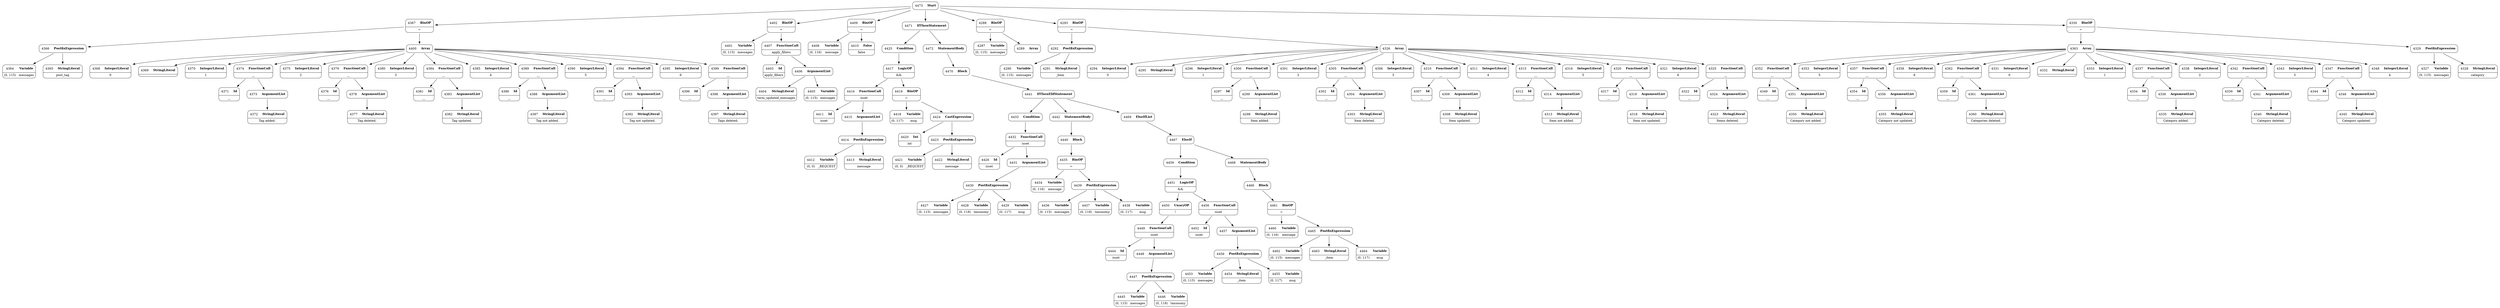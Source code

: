 digraph ast {
node [shape=none];
4352 [label=<<TABLE border='1' cellspacing='0' cellpadding='10' style='rounded' ><TR><TD border='0'>4352</TD><TD border='0'><B>FunctionCall</B></TD></TR><HR/><TR><TD border='0' cellpadding='5' colspan='2'>__</TD></TR></TABLE>>];
4352 -> 4349 [weight=2];
4352 -> 4351 [weight=2];
4353 [label=<<TABLE border='1' cellspacing='0' cellpadding='10' style='rounded' ><TR><TD border='0'>4353</TD><TD border='0'><B>IntegerLiteral</B></TD></TR><HR/><TR><TD border='0' cellpadding='5' colspan='2'>5</TD></TR></TABLE>>];
4354 [label=<<TABLE border='1' cellspacing='0' cellpadding='10' style='rounded' ><TR><TD border='0'>4354</TD><TD border='0'><B>Id</B></TD></TR><HR/><TR><TD border='0' cellpadding='5' colspan='2'>__</TD></TR></TABLE>>];
4355 [label=<<TABLE border='1' cellspacing='0' cellpadding='10' style='rounded' ><TR><TD border='0'>4355</TD><TD border='0'><B>StringLiteral</B></TD></TR><HR/><TR><TD border='0' cellpadding='5' colspan='2'>Category not updated.</TD></TR></TABLE>>];
4356 [label=<<TABLE border='1' cellspacing='0' cellpadding='10' style='rounded' ><TR><TD border='0'>4356</TD><TD border='0'><B>ArgumentList</B></TD></TR></TABLE>>];
4356 -> 4355 [weight=2];
4357 [label=<<TABLE border='1' cellspacing='0' cellpadding='10' style='rounded' ><TR><TD border='0'>4357</TD><TD border='0'><B>FunctionCall</B></TD></TR><HR/><TR><TD border='0' cellpadding='5' colspan='2'>__</TD></TR></TABLE>>];
4357 -> 4354 [weight=2];
4357 -> 4356 [weight=2];
4358 [label=<<TABLE border='1' cellspacing='0' cellpadding='10' style='rounded' ><TR><TD border='0'>4358</TD><TD border='0'><B>IntegerLiteral</B></TD></TR><HR/><TR><TD border='0' cellpadding='5' colspan='2'>6</TD></TR></TABLE>>];
4359 [label=<<TABLE border='1' cellspacing='0' cellpadding='10' style='rounded' ><TR><TD border='0'>4359</TD><TD border='0'><B>Id</B></TD></TR><HR/><TR><TD border='0' cellpadding='5' colspan='2'>__</TD></TR></TABLE>>];
4360 [label=<<TABLE border='1' cellspacing='0' cellpadding='10' style='rounded' ><TR><TD border='0'>4360</TD><TD border='0'><B>StringLiteral</B></TD></TR><HR/><TR><TD border='0' cellpadding='5' colspan='2'>Categories deleted.</TD></TR></TABLE>>];
4361 [label=<<TABLE border='1' cellspacing='0' cellpadding='10' style='rounded' ><TR><TD border='0'>4361</TD><TD border='0'><B>ArgumentList</B></TD></TR></TABLE>>];
4361 -> 4360 [weight=2];
4362 [label=<<TABLE border='1' cellspacing='0' cellpadding='10' style='rounded' ><TR><TD border='0'>4362</TD><TD border='0'><B>FunctionCall</B></TD></TR><HR/><TR><TD border='0' cellpadding='5' colspan='2'>__</TD></TR></TABLE>>];
4362 -> 4359 [weight=2];
4362 -> 4361 [weight=2];
4363 [label=<<TABLE border='1' cellspacing='0' cellpadding='10' style='rounded' ><TR><TD border='0'>4363</TD><TD border='0'><B>Array</B></TD></TR></TABLE>>];
4363 -> 4331 [weight=2];
4363 -> 4332 [weight=2];
4363 -> 4333 [weight=2];
4363 -> 4337 [weight=2];
4363 -> 4338 [weight=2];
4363 -> 4342 [weight=2];
4363 -> 4343 [weight=2];
4363 -> 4347 [weight=2];
4363 -> 4348 [weight=2];
4363 -> 4352 [weight=2];
4363 -> 4353 [weight=2];
4363 -> 4357 [weight=2];
4363 -> 4358 [weight=2];
4363 -> 4362 [weight=2];
4364 [label=<<TABLE border='1' cellspacing='0' cellpadding='10' style='rounded' ><TR><TD border='0'>4364</TD><TD border='0'><B>Variable</B></TD></TR><HR/><TR><TD border='0' cellpadding='5'>(0, 115)</TD><TD border='0' cellpadding='5'>messages</TD></TR></TABLE>>];
4365 [label=<<TABLE border='1' cellspacing='0' cellpadding='10' style='rounded' ><TR><TD border='0'>4365</TD><TD border='0'><B>StringLiteral</B></TD></TR><HR/><TR><TD border='0' cellpadding='5' colspan='2'>post_tag</TD></TR></TABLE>>];
4366 [label=<<TABLE border='1' cellspacing='0' cellpadding='10' style='rounded' ><TR><TD border='0'>4366</TD><TD border='0'><B>PostfixExpression</B></TD></TR></TABLE>>];
4366 -> 4364 [weight=2];
4366 -> 4365 [weight=2];
4367 [label=<<TABLE border='1' cellspacing='0' cellpadding='10' style='rounded' ><TR><TD border='0'>4367</TD><TD border='0'><B>BinOP</B></TD></TR><HR/><TR><TD border='0' cellpadding='5' colspan='2'>=</TD></TR></TABLE>>];
4367 -> 4366 [weight=2];
4367 -> 4400 [weight=2];
4368 [label=<<TABLE border='1' cellspacing='0' cellpadding='10' style='rounded' ><TR><TD border='0'>4368</TD><TD border='0'><B>IntegerLiteral</B></TD></TR><HR/><TR><TD border='0' cellpadding='5' colspan='2'>0</TD></TR></TABLE>>];
4369 [label=<<TABLE border='1' cellspacing='0' cellpadding='10' style='rounded' ><TR><TD border='0'>4369</TD><TD border='0'><B>StringLiteral</B></TD></TR><HR/><TR><TD border='0' cellpadding='5' colspan='2'></TD></TR></TABLE>>];
4370 [label=<<TABLE border='1' cellspacing='0' cellpadding='10' style='rounded' ><TR><TD border='0'>4370</TD><TD border='0'><B>IntegerLiteral</B></TD></TR><HR/><TR><TD border='0' cellpadding='5' colspan='2'>1</TD></TR></TABLE>>];
4371 [label=<<TABLE border='1' cellspacing='0' cellpadding='10' style='rounded' ><TR><TD border='0'>4371</TD><TD border='0'><B>Id</B></TD></TR><HR/><TR><TD border='0' cellpadding='5' colspan='2'>__</TD></TR></TABLE>>];
4372 [label=<<TABLE border='1' cellspacing='0' cellpadding='10' style='rounded' ><TR><TD border='0'>4372</TD><TD border='0'><B>StringLiteral</B></TD></TR><HR/><TR><TD border='0' cellpadding='5' colspan='2'>Tag added.</TD></TR></TABLE>>];
4373 [label=<<TABLE border='1' cellspacing='0' cellpadding='10' style='rounded' ><TR><TD border='0'>4373</TD><TD border='0'><B>ArgumentList</B></TD></TR></TABLE>>];
4373 -> 4372 [weight=2];
4374 [label=<<TABLE border='1' cellspacing='0' cellpadding='10' style='rounded' ><TR><TD border='0'>4374</TD><TD border='0'><B>FunctionCall</B></TD></TR><HR/><TR><TD border='0' cellpadding='5' colspan='2'>__</TD></TR></TABLE>>];
4374 -> 4371 [weight=2];
4374 -> 4373 [weight=2];
4375 [label=<<TABLE border='1' cellspacing='0' cellpadding='10' style='rounded' ><TR><TD border='0'>4375</TD><TD border='0'><B>IntegerLiteral</B></TD></TR><HR/><TR><TD border='0' cellpadding='5' colspan='2'>2</TD></TR></TABLE>>];
4376 [label=<<TABLE border='1' cellspacing='0' cellpadding='10' style='rounded' ><TR><TD border='0'>4376</TD><TD border='0'><B>Id</B></TD></TR><HR/><TR><TD border='0' cellpadding='5' colspan='2'>__</TD></TR></TABLE>>];
4377 [label=<<TABLE border='1' cellspacing='0' cellpadding='10' style='rounded' ><TR><TD border='0'>4377</TD><TD border='0'><B>StringLiteral</B></TD></TR><HR/><TR><TD border='0' cellpadding='5' colspan='2'>Tag deleted.</TD></TR></TABLE>>];
4378 [label=<<TABLE border='1' cellspacing='0' cellpadding='10' style='rounded' ><TR><TD border='0'>4378</TD><TD border='0'><B>ArgumentList</B></TD></TR></TABLE>>];
4378 -> 4377 [weight=2];
4379 [label=<<TABLE border='1' cellspacing='0' cellpadding='10' style='rounded' ><TR><TD border='0'>4379</TD><TD border='0'><B>FunctionCall</B></TD></TR><HR/><TR><TD border='0' cellpadding='5' colspan='2'>__</TD></TR></TABLE>>];
4379 -> 4376 [weight=2];
4379 -> 4378 [weight=2];
4380 [label=<<TABLE border='1' cellspacing='0' cellpadding='10' style='rounded' ><TR><TD border='0'>4380</TD><TD border='0'><B>IntegerLiteral</B></TD></TR><HR/><TR><TD border='0' cellpadding='5' colspan='2'>3</TD></TR></TABLE>>];
4381 [label=<<TABLE border='1' cellspacing='0' cellpadding='10' style='rounded' ><TR><TD border='0'>4381</TD><TD border='0'><B>Id</B></TD></TR><HR/><TR><TD border='0' cellpadding='5' colspan='2'>__</TD></TR></TABLE>>];
4382 [label=<<TABLE border='1' cellspacing='0' cellpadding='10' style='rounded' ><TR><TD border='0'>4382</TD><TD border='0'><B>StringLiteral</B></TD></TR><HR/><TR><TD border='0' cellpadding='5' colspan='2'>Tag updated.</TD></TR></TABLE>>];
4383 [label=<<TABLE border='1' cellspacing='0' cellpadding='10' style='rounded' ><TR><TD border='0'>4383</TD><TD border='0'><B>ArgumentList</B></TD></TR></TABLE>>];
4383 -> 4382 [weight=2];
4384 [label=<<TABLE border='1' cellspacing='0' cellpadding='10' style='rounded' ><TR><TD border='0'>4384</TD><TD border='0'><B>FunctionCall</B></TD></TR><HR/><TR><TD border='0' cellpadding='5' colspan='2'>__</TD></TR></TABLE>>];
4384 -> 4381 [weight=2];
4384 -> 4383 [weight=2];
4385 [label=<<TABLE border='1' cellspacing='0' cellpadding='10' style='rounded' ><TR><TD border='0'>4385</TD><TD border='0'><B>IntegerLiteral</B></TD></TR><HR/><TR><TD border='0' cellpadding='5' colspan='2'>4</TD></TR></TABLE>>];
4386 [label=<<TABLE border='1' cellspacing='0' cellpadding='10' style='rounded' ><TR><TD border='0'>4386</TD><TD border='0'><B>Id</B></TD></TR><HR/><TR><TD border='0' cellpadding='5' colspan='2'>__</TD></TR></TABLE>>];
4387 [label=<<TABLE border='1' cellspacing='0' cellpadding='10' style='rounded' ><TR><TD border='0'>4387</TD><TD border='0'><B>StringLiteral</B></TD></TR><HR/><TR><TD border='0' cellpadding='5' colspan='2'>Tag not added.</TD></TR></TABLE>>];
4388 [label=<<TABLE border='1' cellspacing='0' cellpadding='10' style='rounded' ><TR><TD border='0'>4388</TD><TD border='0'><B>ArgumentList</B></TD></TR></TABLE>>];
4388 -> 4387 [weight=2];
4389 [label=<<TABLE border='1' cellspacing='0' cellpadding='10' style='rounded' ><TR><TD border='0'>4389</TD><TD border='0'><B>FunctionCall</B></TD></TR><HR/><TR><TD border='0' cellpadding='5' colspan='2'>__</TD></TR></TABLE>>];
4389 -> 4386 [weight=2];
4389 -> 4388 [weight=2];
4390 [label=<<TABLE border='1' cellspacing='0' cellpadding='10' style='rounded' ><TR><TD border='0'>4390</TD><TD border='0'><B>IntegerLiteral</B></TD></TR><HR/><TR><TD border='0' cellpadding='5' colspan='2'>5</TD></TR></TABLE>>];
4391 [label=<<TABLE border='1' cellspacing='0' cellpadding='10' style='rounded' ><TR><TD border='0'>4391</TD><TD border='0'><B>Id</B></TD></TR><HR/><TR><TD border='0' cellpadding='5' colspan='2'>__</TD></TR></TABLE>>];
4392 [label=<<TABLE border='1' cellspacing='0' cellpadding='10' style='rounded' ><TR><TD border='0'>4392</TD><TD border='0'><B>StringLiteral</B></TD></TR><HR/><TR><TD border='0' cellpadding='5' colspan='2'>Tag not updated.</TD></TR></TABLE>>];
4393 [label=<<TABLE border='1' cellspacing='0' cellpadding='10' style='rounded' ><TR><TD border='0'>4393</TD><TD border='0'><B>ArgumentList</B></TD></TR></TABLE>>];
4393 -> 4392 [weight=2];
4394 [label=<<TABLE border='1' cellspacing='0' cellpadding='10' style='rounded' ><TR><TD border='0'>4394</TD><TD border='0'><B>FunctionCall</B></TD></TR><HR/><TR><TD border='0' cellpadding='5' colspan='2'>__</TD></TR></TABLE>>];
4394 -> 4391 [weight=2];
4394 -> 4393 [weight=2];
4395 [label=<<TABLE border='1' cellspacing='0' cellpadding='10' style='rounded' ><TR><TD border='0'>4395</TD><TD border='0'><B>IntegerLiteral</B></TD></TR><HR/><TR><TD border='0' cellpadding='5' colspan='2'>6</TD></TR></TABLE>>];
4396 [label=<<TABLE border='1' cellspacing='0' cellpadding='10' style='rounded' ><TR><TD border='0'>4396</TD><TD border='0'><B>Id</B></TD></TR><HR/><TR><TD border='0' cellpadding='5' colspan='2'>__</TD></TR></TABLE>>];
4397 [label=<<TABLE border='1' cellspacing='0' cellpadding='10' style='rounded' ><TR><TD border='0'>4397</TD><TD border='0'><B>StringLiteral</B></TD></TR><HR/><TR><TD border='0' cellpadding='5' colspan='2'>Tags deleted.</TD></TR></TABLE>>];
4398 [label=<<TABLE border='1' cellspacing='0' cellpadding='10' style='rounded' ><TR><TD border='0'>4398</TD><TD border='0'><B>ArgumentList</B></TD></TR></TABLE>>];
4398 -> 4397 [weight=2];
4399 [label=<<TABLE border='1' cellspacing='0' cellpadding='10' style='rounded' ><TR><TD border='0'>4399</TD><TD border='0'><B>FunctionCall</B></TD></TR><HR/><TR><TD border='0' cellpadding='5' colspan='2'>__</TD></TR></TABLE>>];
4399 -> 4396 [weight=2];
4399 -> 4398 [weight=2];
4400 [label=<<TABLE border='1' cellspacing='0' cellpadding='10' style='rounded' ><TR><TD border='0'>4400</TD><TD border='0'><B>Array</B></TD></TR></TABLE>>];
4400 -> 4368 [weight=2];
4400 -> 4369 [weight=2];
4400 -> 4370 [weight=2];
4400 -> 4374 [weight=2];
4400 -> 4375 [weight=2];
4400 -> 4379 [weight=2];
4400 -> 4380 [weight=2];
4400 -> 4384 [weight=2];
4400 -> 4385 [weight=2];
4400 -> 4389 [weight=2];
4400 -> 4390 [weight=2];
4400 -> 4394 [weight=2];
4400 -> 4395 [weight=2];
4400 -> 4399 [weight=2];
4401 [label=<<TABLE border='1' cellspacing='0' cellpadding='10' style='rounded' ><TR><TD border='0'>4401</TD><TD border='0'><B>Variable</B></TD></TR><HR/><TR><TD border='0' cellpadding='5'>(0, 115)</TD><TD border='0' cellpadding='5'>messages</TD></TR></TABLE>>];
4402 [label=<<TABLE border='1' cellspacing='0' cellpadding='10' style='rounded' ><TR><TD border='0'>4402</TD><TD border='0'><B>BinOP</B></TD></TR><HR/><TR><TD border='0' cellpadding='5' colspan='2'>=</TD></TR></TABLE>>];
4402 -> 4401 [weight=2];
4402 -> 4407 [weight=2];
4403 [label=<<TABLE border='1' cellspacing='0' cellpadding='10' style='rounded' ><TR><TD border='0'>4403</TD><TD border='0'><B>Id</B></TD></TR><HR/><TR><TD border='0' cellpadding='5' colspan='2'>apply_filters</TD></TR></TABLE>>];
4404 [label=<<TABLE border='1' cellspacing='0' cellpadding='10' style='rounded' ><TR><TD border='0'>4404</TD><TD border='0'><B>StringLiteral</B></TD></TR><HR/><TR><TD border='0' cellpadding='5' colspan='2'>term_updated_messages</TD></TR></TABLE>>];
4405 [label=<<TABLE border='1' cellspacing='0' cellpadding='10' style='rounded' ><TR><TD border='0'>4405</TD><TD border='0'><B>Variable</B></TD></TR><HR/><TR><TD border='0' cellpadding='5'>(0, 115)</TD><TD border='0' cellpadding='5'>messages</TD></TR></TABLE>>];
4406 [label=<<TABLE border='1' cellspacing='0' cellpadding='10' style='rounded' ><TR><TD border='0'>4406</TD><TD border='0'><B>ArgumentList</B></TD></TR></TABLE>>];
4406 -> 4404 [weight=2];
4406 -> 4405 [weight=2];
4407 [label=<<TABLE border='1' cellspacing='0' cellpadding='10' style='rounded' ><TR><TD border='0'>4407</TD><TD border='0'><B>FunctionCall</B></TD></TR><HR/><TR><TD border='0' cellpadding='5' colspan='2'>apply_filters</TD></TR></TABLE>>];
4407 -> 4403 [weight=2];
4407 -> 4406 [weight=2];
4408 [label=<<TABLE border='1' cellspacing='0' cellpadding='10' style='rounded' ><TR><TD border='0'>4408</TD><TD border='0'><B>Variable</B></TD></TR><HR/><TR><TD border='0' cellpadding='5'>(0, 116)</TD><TD border='0' cellpadding='5'>message</TD></TR></TABLE>>];
4409 [label=<<TABLE border='1' cellspacing='0' cellpadding='10' style='rounded' ><TR><TD border='0'>4409</TD><TD border='0'><B>BinOP</B></TD></TR><HR/><TR><TD border='0' cellpadding='5' colspan='2'>=</TD></TR></TABLE>>];
4409 -> 4408 [weight=2];
4409 -> 4410 [weight=2];
4410 [label=<<TABLE border='1' cellspacing='0' cellpadding='10' style='rounded' ><TR><TD border='0'>4410</TD><TD border='0'><B>False</B></TD></TR><HR/><TR><TD border='0' cellpadding='5' colspan='2'>false</TD></TR></TABLE>>];
4411 [label=<<TABLE border='1' cellspacing='0' cellpadding='10' style='rounded' ><TR><TD border='0'>4411</TD><TD border='0'><B>Id</B></TD></TR><HR/><TR><TD border='0' cellpadding='5' colspan='2'>isset</TD></TR></TABLE>>];
4412 [label=<<TABLE border='1' cellspacing='0' cellpadding='10' style='rounded' ><TR><TD border='0'>4412</TD><TD border='0'><B>Variable</B></TD></TR><HR/><TR><TD border='0' cellpadding='5'>(0, 0)</TD><TD border='0' cellpadding='5'>_REQUEST</TD></TR></TABLE>>];
4413 [label=<<TABLE border='1' cellspacing='0' cellpadding='10' style='rounded' ><TR><TD border='0'>4413</TD><TD border='0'><B>StringLiteral</B></TD></TR><HR/><TR><TD border='0' cellpadding='5' colspan='2'>message</TD></TR></TABLE>>];
4414 [label=<<TABLE border='1' cellspacing='0' cellpadding='10' style='rounded' ><TR><TD border='0'>4414</TD><TD border='0'><B>PostfixExpression</B></TD></TR></TABLE>>];
4414 -> 4412 [weight=2];
4414 -> 4413 [weight=2];
4415 [label=<<TABLE border='1' cellspacing='0' cellpadding='10' style='rounded' ><TR><TD border='0'>4415</TD><TD border='0'><B>ArgumentList</B></TD></TR></TABLE>>];
4415 -> 4414 [weight=2];
4416 [label=<<TABLE border='1' cellspacing='0' cellpadding='10' style='rounded' ><TR><TD border='0'>4416</TD><TD border='0'><B>FunctionCall</B></TD></TR><HR/><TR><TD border='0' cellpadding='5' colspan='2'>isset</TD></TR></TABLE>>];
4416 -> 4411 [weight=2];
4416 -> 4415 [weight=2];
4417 [label=<<TABLE border='1' cellspacing='0' cellpadding='10' style='rounded' ><TR><TD border='0'>4417</TD><TD border='0'><B>LogicOP</B></TD></TR><HR/><TR><TD border='0' cellpadding='5' colspan='2'>&amp;&amp;</TD></TR></TABLE>>];
4417 -> 4416 [weight=2];
4417 -> 4419 [weight=2];
4418 [label=<<TABLE border='1' cellspacing='0' cellpadding='10' style='rounded' ><TR><TD border='0'>4418</TD><TD border='0'><B>Variable</B></TD></TR><HR/><TR><TD border='0' cellpadding='5'>(0, 117)</TD><TD border='0' cellpadding='5'>msg</TD></TR></TABLE>>];
4419 [label=<<TABLE border='1' cellspacing='0' cellpadding='10' style='rounded' ><TR><TD border='0'>4419</TD><TD border='0'><B>BinOP</B></TD></TR><HR/><TR><TD border='0' cellpadding='5' colspan='2'>=</TD></TR></TABLE>>];
4419 -> 4418 [weight=2];
4419 -> 4424 [weight=2];
4420 [label=<<TABLE border='1' cellspacing='0' cellpadding='10' style='rounded' ><TR><TD border='0'>4420</TD><TD border='0'><B>Int</B></TD></TR><HR/><TR><TD border='0' cellpadding='5' colspan='2'>int</TD></TR></TABLE>>];
4421 [label=<<TABLE border='1' cellspacing='0' cellpadding='10' style='rounded' ><TR><TD border='0'>4421</TD><TD border='0'><B>Variable</B></TD></TR><HR/><TR><TD border='0' cellpadding='5'>(0, 0)</TD><TD border='0' cellpadding='5'>_REQUEST</TD></TR></TABLE>>];
4422 [label=<<TABLE border='1' cellspacing='0' cellpadding='10' style='rounded' ><TR><TD border='0'>4422</TD><TD border='0'><B>StringLiteral</B></TD></TR><HR/><TR><TD border='0' cellpadding='5' colspan='2'>message</TD></TR></TABLE>>];
4423 [label=<<TABLE border='1' cellspacing='0' cellpadding='10' style='rounded' ><TR><TD border='0'>4423</TD><TD border='0'><B>PostfixExpression</B></TD></TR></TABLE>>];
4423 -> 4421 [weight=2];
4423 -> 4422 [weight=2];
4424 [label=<<TABLE border='1' cellspacing='0' cellpadding='10' style='rounded' ><TR><TD border='0'>4424</TD><TD border='0'><B>CastExpression</B></TD></TR></TABLE>>];
4424 -> 4420 [weight=2];
4424 -> 4423 [weight=2];
4425 [label=<<TABLE border='1' cellspacing='0' cellpadding='10' style='rounded' ><TR><TD border='0'>4425</TD><TD border='0'><B>Condition</B></TD></TR></TABLE>>];
4425 -> 4417 [weight=2];
4426 [label=<<TABLE border='1' cellspacing='0' cellpadding='10' style='rounded' ><TR><TD border='0'>4426</TD><TD border='0'><B>Id</B></TD></TR><HR/><TR><TD border='0' cellpadding='5' colspan='2'>isset</TD></TR></TABLE>>];
4427 [label=<<TABLE border='1' cellspacing='0' cellpadding='10' style='rounded' ><TR><TD border='0'>4427</TD><TD border='0'><B>Variable</B></TD></TR><HR/><TR><TD border='0' cellpadding='5'>(0, 115)</TD><TD border='0' cellpadding='5'>messages</TD></TR></TABLE>>];
4428 [label=<<TABLE border='1' cellspacing='0' cellpadding='10' style='rounded' ><TR><TD border='0'>4428</TD><TD border='0'><B>Variable</B></TD></TR><HR/><TR><TD border='0' cellpadding='5'>(0, 118)</TD><TD border='0' cellpadding='5'>taxonomy</TD></TR></TABLE>>];
4429 [label=<<TABLE border='1' cellspacing='0' cellpadding='10' style='rounded' ><TR><TD border='0'>4429</TD><TD border='0'><B>Variable</B></TD></TR><HR/><TR><TD border='0' cellpadding='5'>(0, 117)</TD><TD border='0' cellpadding='5'>msg</TD></TR></TABLE>>];
4430 [label=<<TABLE border='1' cellspacing='0' cellpadding='10' style='rounded' ><TR><TD border='0'>4430</TD><TD border='0'><B>PostfixExpression</B></TD></TR></TABLE>>];
4430 -> 4427 [weight=2];
4430 -> 4428 [weight=2];
4430 -> 4429 [weight=2];
4431 [label=<<TABLE border='1' cellspacing='0' cellpadding='10' style='rounded' ><TR><TD border='0'>4431</TD><TD border='0'><B>ArgumentList</B></TD></TR></TABLE>>];
4431 -> 4430 [weight=2];
4432 [label=<<TABLE border='1' cellspacing='0' cellpadding='10' style='rounded' ><TR><TD border='0'>4432</TD><TD border='0'><B>FunctionCall</B></TD></TR><HR/><TR><TD border='0' cellpadding='5' colspan='2'>isset</TD></TR></TABLE>>];
4432 -> 4426 [weight=2];
4432 -> 4431 [weight=2];
4433 [label=<<TABLE border='1' cellspacing='0' cellpadding='10' style='rounded' ><TR><TD border='0'>4433</TD><TD border='0'><B>Condition</B></TD></TR></TABLE>>];
4433 -> 4432 [weight=2];
4434 [label=<<TABLE border='1' cellspacing='0' cellpadding='10' style='rounded' ><TR><TD border='0'>4434</TD><TD border='0'><B>Variable</B></TD></TR><HR/><TR><TD border='0' cellpadding='5'>(0, 116)</TD><TD border='0' cellpadding='5'>message</TD></TR></TABLE>>];
4435 [label=<<TABLE border='1' cellspacing='0' cellpadding='10' style='rounded' ><TR><TD border='0'>4435</TD><TD border='0'><B>BinOP</B></TD></TR><HR/><TR><TD border='0' cellpadding='5' colspan='2'>=</TD></TR></TABLE>>];
4435 -> 4434 [weight=2];
4435 -> 4439 [weight=2];
4436 [label=<<TABLE border='1' cellspacing='0' cellpadding='10' style='rounded' ><TR><TD border='0'>4436</TD><TD border='0'><B>Variable</B></TD></TR><HR/><TR><TD border='0' cellpadding='5'>(0, 115)</TD><TD border='0' cellpadding='5'>messages</TD></TR></TABLE>>];
4437 [label=<<TABLE border='1' cellspacing='0' cellpadding='10' style='rounded' ><TR><TD border='0'>4437</TD><TD border='0'><B>Variable</B></TD></TR><HR/><TR><TD border='0' cellpadding='5'>(0, 118)</TD><TD border='0' cellpadding='5'>taxonomy</TD></TR></TABLE>>];
4438 [label=<<TABLE border='1' cellspacing='0' cellpadding='10' style='rounded' ><TR><TD border='0'>4438</TD><TD border='0'><B>Variable</B></TD></TR><HR/><TR><TD border='0' cellpadding='5'>(0, 117)</TD><TD border='0' cellpadding='5'>msg</TD></TR></TABLE>>];
4439 [label=<<TABLE border='1' cellspacing='0' cellpadding='10' style='rounded' ><TR><TD border='0'>4439</TD><TD border='0'><B>PostfixExpression</B></TD></TR></TABLE>>];
4439 -> 4436 [weight=2];
4439 -> 4437 [weight=2];
4439 -> 4438 [weight=2];
4440 [label=<<TABLE border='1' cellspacing='0' cellpadding='10' style='rounded' ><TR><TD border='0'>4440</TD><TD border='0'><B>Block</B></TD></TR></TABLE>>];
4440 -> 4435 [weight=2];
4441 [label=<<TABLE border='1' cellspacing='0' cellpadding='10' style='rounded' ><TR><TD border='0'>4441</TD><TD border='0'><B>IfThenElifStatement</B></TD></TR></TABLE>>];
4441 -> 4433 [weight=2];
4441 -> 4442 [weight=2];
4441 -> 4469 [weight=2];
4442 [label=<<TABLE border='1' cellspacing='0' cellpadding='10' style='rounded' ><TR><TD border='0'>4442</TD><TD border='0'><B>StatementBody</B></TD></TR></TABLE>>];
4442 -> 4440 [weight=2];
4444 [label=<<TABLE border='1' cellspacing='0' cellpadding='10' style='rounded' ><TR><TD border='0'>4444</TD><TD border='0'><B>Id</B></TD></TR><HR/><TR><TD border='0' cellpadding='5' colspan='2'>isset</TD></TR></TABLE>>];
4445 [label=<<TABLE border='1' cellspacing='0' cellpadding='10' style='rounded' ><TR><TD border='0'>4445</TD><TD border='0'><B>Variable</B></TD></TR><HR/><TR><TD border='0' cellpadding='5'>(0, 115)</TD><TD border='0' cellpadding='5'>messages</TD></TR></TABLE>>];
4446 [label=<<TABLE border='1' cellspacing='0' cellpadding='10' style='rounded' ><TR><TD border='0'>4446</TD><TD border='0'><B>Variable</B></TD></TR><HR/><TR><TD border='0' cellpadding='5'>(0, 118)</TD><TD border='0' cellpadding='5'>taxonomy</TD></TR></TABLE>>];
4447 [label=<<TABLE border='1' cellspacing='0' cellpadding='10' style='rounded' ><TR><TD border='0'>4447</TD><TD border='0'><B>PostfixExpression</B></TD></TR></TABLE>>];
4447 -> 4445 [weight=2];
4447 -> 4446 [weight=2];
4448 [label=<<TABLE border='1' cellspacing='0' cellpadding='10' style='rounded' ><TR><TD border='0'>4448</TD><TD border='0'><B>ArgumentList</B></TD></TR></TABLE>>];
4448 -> 4447 [weight=2];
4449 [label=<<TABLE border='1' cellspacing='0' cellpadding='10' style='rounded' ><TR><TD border='0'>4449</TD><TD border='0'><B>FunctionCall</B></TD></TR><HR/><TR><TD border='0' cellpadding='5' colspan='2'>isset</TD></TR></TABLE>>];
4449 -> 4444 [weight=2];
4449 -> 4448 [weight=2];
4450 [label=<<TABLE border='1' cellspacing='0' cellpadding='10' style='rounded' ><TR><TD border='0'>4450</TD><TD border='0'><B>UnaryOP</B></TD></TR><HR/><TR><TD border='0' cellpadding='5' colspan='2'>!</TD></TR></TABLE>>];
4450 -> 4449 [weight=2];
4451 [label=<<TABLE border='1' cellspacing='0' cellpadding='10' style='rounded' ><TR><TD border='0'>4451</TD><TD border='0'><B>LogicOP</B></TD></TR><HR/><TR><TD border='0' cellpadding='5' colspan='2'>&amp;&amp;</TD></TR></TABLE>>];
4451 -> 4450 [weight=2];
4451 -> 4458 [weight=2];
4452 [label=<<TABLE border='1' cellspacing='0' cellpadding='10' style='rounded' ><TR><TD border='0'>4452</TD><TD border='0'><B>Id</B></TD></TR><HR/><TR><TD border='0' cellpadding='5' colspan='2'>isset</TD></TR></TABLE>>];
4453 [label=<<TABLE border='1' cellspacing='0' cellpadding='10' style='rounded' ><TR><TD border='0'>4453</TD><TD border='0'><B>Variable</B></TD></TR><HR/><TR><TD border='0' cellpadding='5'>(0, 115)</TD><TD border='0' cellpadding='5'>messages</TD></TR></TABLE>>];
4454 [label=<<TABLE border='1' cellspacing='0' cellpadding='10' style='rounded' ><TR><TD border='0'>4454</TD><TD border='0'><B>StringLiteral</B></TD></TR><HR/><TR><TD border='0' cellpadding='5' colspan='2'>_item</TD></TR></TABLE>>];
4455 [label=<<TABLE border='1' cellspacing='0' cellpadding='10' style='rounded' ><TR><TD border='0'>4455</TD><TD border='0'><B>Variable</B></TD></TR><HR/><TR><TD border='0' cellpadding='5'>(0, 117)</TD><TD border='0' cellpadding='5'>msg</TD></TR></TABLE>>];
4456 [label=<<TABLE border='1' cellspacing='0' cellpadding='10' style='rounded' ><TR><TD border='0'>4456</TD><TD border='0'><B>PostfixExpression</B></TD></TR></TABLE>>];
4456 -> 4453 [weight=2];
4456 -> 4454 [weight=2];
4456 -> 4455 [weight=2];
4457 [label=<<TABLE border='1' cellspacing='0' cellpadding='10' style='rounded' ><TR><TD border='0'>4457</TD><TD border='0'><B>ArgumentList</B></TD></TR></TABLE>>];
4457 -> 4456 [weight=2];
4458 [label=<<TABLE border='1' cellspacing='0' cellpadding='10' style='rounded' ><TR><TD border='0'>4458</TD><TD border='0'><B>FunctionCall</B></TD></TR><HR/><TR><TD border='0' cellpadding='5' colspan='2'>isset</TD></TR></TABLE>>];
4458 -> 4452 [weight=2];
4458 -> 4457 [weight=2];
4459 [label=<<TABLE border='1' cellspacing='0' cellpadding='10' style='rounded' ><TR><TD border='0'>4459</TD><TD border='0'><B>Condition</B></TD></TR></TABLE>>];
4459 -> 4451 [weight=2];
4460 [label=<<TABLE border='1' cellspacing='0' cellpadding='10' style='rounded' ><TR><TD border='0'>4460</TD><TD border='0'><B>Variable</B></TD></TR><HR/><TR><TD border='0' cellpadding='5'>(0, 116)</TD><TD border='0' cellpadding='5'>message</TD></TR></TABLE>>];
4461 [label=<<TABLE border='1' cellspacing='0' cellpadding='10' style='rounded' ><TR><TD border='0'>4461</TD><TD border='0'><B>BinOP</B></TD></TR><HR/><TR><TD border='0' cellpadding='5' colspan='2'>=</TD></TR></TABLE>>];
4461 -> 4460 [weight=2];
4461 -> 4465 [weight=2];
4462 [label=<<TABLE border='1' cellspacing='0' cellpadding='10' style='rounded' ><TR><TD border='0'>4462</TD><TD border='0'><B>Variable</B></TD></TR><HR/><TR><TD border='0' cellpadding='5'>(0, 115)</TD><TD border='0' cellpadding='5'>messages</TD></TR></TABLE>>];
4463 [label=<<TABLE border='1' cellspacing='0' cellpadding='10' style='rounded' ><TR><TD border='0'>4463</TD><TD border='0'><B>StringLiteral</B></TD></TR><HR/><TR><TD border='0' cellpadding='5' colspan='2'>_item</TD></TR></TABLE>>];
4464 [label=<<TABLE border='1' cellspacing='0' cellpadding='10' style='rounded' ><TR><TD border='0'>4464</TD><TD border='0'><B>Variable</B></TD></TR><HR/><TR><TD border='0' cellpadding='5'>(0, 117)</TD><TD border='0' cellpadding='5'>msg</TD></TR></TABLE>>];
4465 [label=<<TABLE border='1' cellspacing='0' cellpadding='10' style='rounded' ><TR><TD border='0'>4465</TD><TD border='0'><B>PostfixExpression</B></TD></TR></TABLE>>];
4465 -> 4462 [weight=2];
4465 -> 4463 [weight=2];
4465 -> 4464 [weight=2];
4466 [label=<<TABLE border='1' cellspacing='0' cellpadding='10' style='rounded' ><TR><TD border='0'>4466</TD><TD border='0'><B>Block</B></TD></TR></TABLE>>];
4466 -> 4461 [weight=2];
4467 [label=<<TABLE border='1' cellspacing='0' cellpadding='10' style='rounded' ><TR><TD border='0'>4467</TD><TD border='0'><B>ElseIf</B></TD></TR></TABLE>>];
4467 -> 4459 [weight=2];
4467 -> 4468 [weight=2];
4468 [label=<<TABLE border='1' cellspacing='0' cellpadding='10' style='rounded' ><TR><TD border='0'>4468</TD><TD border='0'><B>StatementBody</B></TD></TR></TABLE>>];
4468 -> 4466 [weight=2];
4469 [label=<<TABLE border='1' cellspacing='0' cellpadding='10' style='rounded' ><TR><TD border='0'>4469</TD><TD border='0'><B>ElseIfList</B></TD></TR></TABLE>>];
4469 -> 4467 [weight=2];
4470 [label=<<TABLE border='1' cellspacing='0' cellpadding='10' style='rounded' ><TR><TD border='0'>4470</TD><TD border='0'><B>Block</B></TD></TR></TABLE>>];
4470 -> 4441 [weight=2];
4471 [label=<<TABLE border='1' cellspacing='0' cellpadding='10' style='rounded' ><TR><TD border='0'>4471</TD><TD border='0'><B>IfThenStatement</B></TD></TR></TABLE>>];
4471 -> 4425 [weight=2];
4471 -> 4472 [weight=2];
4472 [label=<<TABLE border='1' cellspacing='0' cellpadding='10' style='rounded' ><TR><TD border='0'>4472</TD><TD border='0'><B>StatementBody</B></TD></TR></TABLE>>];
4472 -> 4470 [weight=2];
4473 [label=<<TABLE border='1' cellspacing='0' cellpadding='10' style='rounded' ><TR><TD border='0'>4473</TD><TD border='0'><B>Start</B></TD></TR></TABLE>>];
4473 -> 4288 [weight=2];
4473 -> 4293 [weight=2];
4473 -> 4330 [weight=2];
4473 -> 4367 [weight=2];
4473 -> 4402 [weight=2];
4473 -> 4409 [weight=2];
4473 -> 4471 [weight=2];
4287 [label=<<TABLE border='1' cellspacing='0' cellpadding='10' style='rounded' ><TR><TD border='0'>4287</TD><TD border='0'><B>Variable</B></TD></TR><HR/><TR><TD border='0' cellpadding='5'>(0, 115)</TD><TD border='0' cellpadding='5'>messages</TD></TR></TABLE>>];
4288 [label=<<TABLE border='1' cellspacing='0' cellpadding='10' style='rounded' ><TR><TD border='0'>4288</TD><TD border='0'><B>BinOP</B></TD></TR><HR/><TR><TD border='0' cellpadding='5' colspan='2'>=</TD></TR></TABLE>>];
4288 -> 4287 [weight=2];
4288 -> 4289 [weight=2];
4289 [label=<<TABLE border='1' cellspacing='0' cellpadding='10' style='rounded' ><TR><TD border='0'>4289</TD><TD border='0'><B>Array</B></TD></TR></TABLE>>];
4290 [label=<<TABLE border='1' cellspacing='0' cellpadding='10' style='rounded' ><TR><TD border='0'>4290</TD><TD border='0'><B>Variable</B></TD></TR><HR/><TR><TD border='0' cellpadding='5'>(0, 115)</TD><TD border='0' cellpadding='5'>messages</TD></TR></TABLE>>];
4291 [label=<<TABLE border='1' cellspacing='0' cellpadding='10' style='rounded' ><TR><TD border='0'>4291</TD><TD border='0'><B>StringLiteral</B></TD></TR><HR/><TR><TD border='0' cellpadding='5' colspan='2'>_item</TD></TR></TABLE>>];
4292 [label=<<TABLE border='1' cellspacing='0' cellpadding='10' style='rounded' ><TR><TD border='0'>4292</TD><TD border='0'><B>PostfixExpression</B></TD></TR></TABLE>>];
4292 -> 4290 [weight=2];
4292 -> 4291 [weight=2];
4293 [label=<<TABLE border='1' cellspacing='0' cellpadding='10' style='rounded' ><TR><TD border='0'>4293</TD><TD border='0'><B>BinOP</B></TD></TR><HR/><TR><TD border='0' cellpadding='5' colspan='2'>=</TD></TR></TABLE>>];
4293 -> 4292 [weight=2];
4293 -> 4326 [weight=2];
4294 [label=<<TABLE border='1' cellspacing='0' cellpadding='10' style='rounded' ><TR><TD border='0'>4294</TD><TD border='0'><B>IntegerLiteral</B></TD></TR><HR/><TR><TD border='0' cellpadding='5' colspan='2'>0</TD></TR></TABLE>>];
4295 [label=<<TABLE border='1' cellspacing='0' cellpadding='10' style='rounded' ><TR><TD border='0'>4295</TD><TD border='0'><B>StringLiteral</B></TD></TR><HR/><TR><TD border='0' cellpadding='5' colspan='2'></TD></TR></TABLE>>];
4296 [label=<<TABLE border='1' cellspacing='0' cellpadding='10' style='rounded' ><TR><TD border='0'>4296</TD><TD border='0'><B>IntegerLiteral</B></TD></TR><HR/><TR><TD border='0' cellpadding='5' colspan='2'>1</TD></TR></TABLE>>];
4297 [label=<<TABLE border='1' cellspacing='0' cellpadding='10' style='rounded' ><TR><TD border='0'>4297</TD><TD border='0'><B>Id</B></TD></TR><HR/><TR><TD border='0' cellpadding='5' colspan='2'>__</TD></TR></TABLE>>];
4298 [label=<<TABLE border='1' cellspacing='0' cellpadding='10' style='rounded' ><TR><TD border='0'>4298</TD><TD border='0'><B>StringLiteral</B></TD></TR><HR/><TR><TD border='0' cellpadding='5' colspan='2'>Item added.</TD></TR></TABLE>>];
4299 [label=<<TABLE border='1' cellspacing='0' cellpadding='10' style='rounded' ><TR><TD border='0'>4299</TD><TD border='0'><B>ArgumentList</B></TD></TR></TABLE>>];
4299 -> 4298 [weight=2];
4300 [label=<<TABLE border='1' cellspacing='0' cellpadding='10' style='rounded' ><TR><TD border='0'>4300</TD><TD border='0'><B>FunctionCall</B></TD></TR><HR/><TR><TD border='0' cellpadding='5' colspan='2'>__</TD></TR></TABLE>>];
4300 -> 4297 [weight=2];
4300 -> 4299 [weight=2];
4301 [label=<<TABLE border='1' cellspacing='0' cellpadding='10' style='rounded' ><TR><TD border='0'>4301</TD><TD border='0'><B>IntegerLiteral</B></TD></TR><HR/><TR><TD border='0' cellpadding='5' colspan='2'>2</TD></TR></TABLE>>];
4302 [label=<<TABLE border='1' cellspacing='0' cellpadding='10' style='rounded' ><TR><TD border='0'>4302</TD><TD border='0'><B>Id</B></TD></TR><HR/><TR><TD border='0' cellpadding='5' colspan='2'>__</TD></TR></TABLE>>];
4303 [label=<<TABLE border='1' cellspacing='0' cellpadding='10' style='rounded' ><TR><TD border='0'>4303</TD><TD border='0'><B>StringLiteral</B></TD></TR><HR/><TR><TD border='0' cellpadding='5' colspan='2'>Item deleted.</TD></TR></TABLE>>];
4304 [label=<<TABLE border='1' cellspacing='0' cellpadding='10' style='rounded' ><TR><TD border='0'>4304</TD><TD border='0'><B>ArgumentList</B></TD></TR></TABLE>>];
4304 -> 4303 [weight=2];
4305 [label=<<TABLE border='1' cellspacing='0' cellpadding='10' style='rounded' ><TR><TD border='0'>4305</TD><TD border='0'><B>FunctionCall</B></TD></TR><HR/><TR><TD border='0' cellpadding='5' colspan='2'>__</TD></TR></TABLE>>];
4305 -> 4302 [weight=2];
4305 -> 4304 [weight=2];
4306 [label=<<TABLE border='1' cellspacing='0' cellpadding='10' style='rounded' ><TR><TD border='0'>4306</TD><TD border='0'><B>IntegerLiteral</B></TD></TR><HR/><TR><TD border='0' cellpadding='5' colspan='2'>3</TD></TR></TABLE>>];
4307 [label=<<TABLE border='1' cellspacing='0' cellpadding='10' style='rounded' ><TR><TD border='0'>4307</TD><TD border='0'><B>Id</B></TD></TR><HR/><TR><TD border='0' cellpadding='5' colspan='2'>__</TD></TR></TABLE>>];
4308 [label=<<TABLE border='1' cellspacing='0' cellpadding='10' style='rounded' ><TR><TD border='0'>4308</TD><TD border='0'><B>StringLiteral</B></TD></TR><HR/><TR><TD border='0' cellpadding='5' colspan='2'>Item updated.</TD></TR></TABLE>>];
4309 [label=<<TABLE border='1' cellspacing='0' cellpadding='10' style='rounded' ><TR><TD border='0'>4309</TD><TD border='0'><B>ArgumentList</B></TD></TR></TABLE>>];
4309 -> 4308 [weight=2];
4310 [label=<<TABLE border='1' cellspacing='0' cellpadding='10' style='rounded' ><TR><TD border='0'>4310</TD><TD border='0'><B>FunctionCall</B></TD></TR><HR/><TR><TD border='0' cellpadding='5' colspan='2'>__</TD></TR></TABLE>>];
4310 -> 4307 [weight=2];
4310 -> 4309 [weight=2];
4311 [label=<<TABLE border='1' cellspacing='0' cellpadding='10' style='rounded' ><TR><TD border='0'>4311</TD><TD border='0'><B>IntegerLiteral</B></TD></TR><HR/><TR><TD border='0' cellpadding='5' colspan='2'>4</TD></TR></TABLE>>];
4312 [label=<<TABLE border='1' cellspacing='0' cellpadding='10' style='rounded' ><TR><TD border='0'>4312</TD><TD border='0'><B>Id</B></TD></TR><HR/><TR><TD border='0' cellpadding='5' colspan='2'>__</TD></TR></TABLE>>];
4313 [label=<<TABLE border='1' cellspacing='0' cellpadding='10' style='rounded' ><TR><TD border='0'>4313</TD><TD border='0'><B>StringLiteral</B></TD></TR><HR/><TR><TD border='0' cellpadding='5' colspan='2'>Item not added.</TD></TR></TABLE>>];
4314 [label=<<TABLE border='1' cellspacing='0' cellpadding='10' style='rounded' ><TR><TD border='0'>4314</TD><TD border='0'><B>ArgumentList</B></TD></TR></TABLE>>];
4314 -> 4313 [weight=2];
4315 [label=<<TABLE border='1' cellspacing='0' cellpadding='10' style='rounded' ><TR><TD border='0'>4315</TD><TD border='0'><B>FunctionCall</B></TD></TR><HR/><TR><TD border='0' cellpadding='5' colspan='2'>__</TD></TR></TABLE>>];
4315 -> 4312 [weight=2];
4315 -> 4314 [weight=2];
4316 [label=<<TABLE border='1' cellspacing='0' cellpadding='10' style='rounded' ><TR><TD border='0'>4316</TD><TD border='0'><B>IntegerLiteral</B></TD></TR><HR/><TR><TD border='0' cellpadding='5' colspan='2'>5</TD></TR></TABLE>>];
4317 [label=<<TABLE border='1' cellspacing='0' cellpadding='10' style='rounded' ><TR><TD border='0'>4317</TD><TD border='0'><B>Id</B></TD></TR><HR/><TR><TD border='0' cellpadding='5' colspan='2'>__</TD></TR></TABLE>>];
4318 [label=<<TABLE border='1' cellspacing='0' cellpadding='10' style='rounded' ><TR><TD border='0'>4318</TD><TD border='0'><B>StringLiteral</B></TD></TR><HR/><TR><TD border='0' cellpadding='5' colspan='2'>Item not updated.</TD></TR></TABLE>>];
4319 [label=<<TABLE border='1' cellspacing='0' cellpadding='10' style='rounded' ><TR><TD border='0'>4319</TD><TD border='0'><B>ArgumentList</B></TD></TR></TABLE>>];
4319 -> 4318 [weight=2];
4320 [label=<<TABLE border='1' cellspacing='0' cellpadding='10' style='rounded' ><TR><TD border='0'>4320</TD><TD border='0'><B>FunctionCall</B></TD></TR><HR/><TR><TD border='0' cellpadding='5' colspan='2'>__</TD></TR></TABLE>>];
4320 -> 4317 [weight=2];
4320 -> 4319 [weight=2];
4321 [label=<<TABLE border='1' cellspacing='0' cellpadding='10' style='rounded' ><TR><TD border='0'>4321</TD><TD border='0'><B>IntegerLiteral</B></TD></TR><HR/><TR><TD border='0' cellpadding='5' colspan='2'>6</TD></TR></TABLE>>];
4322 [label=<<TABLE border='1' cellspacing='0' cellpadding='10' style='rounded' ><TR><TD border='0'>4322</TD><TD border='0'><B>Id</B></TD></TR><HR/><TR><TD border='0' cellpadding='5' colspan='2'>__</TD></TR></TABLE>>];
4323 [label=<<TABLE border='1' cellspacing='0' cellpadding='10' style='rounded' ><TR><TD border='0'>4323</TD><TD border='0'><B>StringLiteral</B></TD></TR><HR/><TR><TD border='0' cellpadding='5' colspan='2'>Items deleted.</TD></TR></TABLE>>];
4324 [label=<<TABLE border='1' cellspacing='0' cellpadding='10' style='rounded' ><TR><TD border='0'>4324</TD><TD border='0'><B>ArgumentList</B></TD></TR></TABLE>>];
4324 -> 4323 [weight=2];
4325 [label=<<TABLE border='1' cellspacing='0' cellpadding='10' style='rounded' ><TR><TD border='0'>4325</TD><TD border='0'><B>FunctionCall</B></TD></TR><HR/><TR><TD border='0' cellpadding='5' colspan='2'>__</TD></TR></TABLE>>];
4325 -> 4322 [weight=2];
4325 -> 4324 [weight=2];
4326 [label=<<TABLE border='1' cellspacing='0' cellpadding='10' style='rounded' ><TR><TD border='0'>4326</TD><TD border='0'><B>Array</B></TD></TR></TABLE>>];
4326 -> 4294 [weight=2];
4326 -> 4295 [weight=2];
4326 -> 4296 [weight=2];
4326 -> 4300 [weight=2];
4326 -> 4301 [weight=2];
4326 -> 4305 [weight=2];
4326 -> 4306 [weight=2];
4326 -> 4310 [weight=2];
4326 -> 4311 [weight=2];
4326 -> 4315 [weight=2];
4326 -> 4316 [weight=2];
4326 -> 4320 [weight=2];
4326 -> 4321 [weight=2];
4326 -> 4325 [weight=2];
4327 [label=<<TABLE border='1' cellspacing='0' cellpadding='10' style='rounded' ><TR><TD border='0'>4327</TD><TD border='0'><B>Variable</B></TD></TR><HR/><TR><TD border='0' cellpadding='5'>(0, 115)</TD><TD border='0' cellpadding='5'>messages</TD></TR></TABLE>>];
4328 [label=<<TABLE border='1' cellspacing='0' cellpadding='10' style='rounded' ><TR><TD border='0'>4328</TD><TD border='0'><B>StringLiteral</B></TD></TR><HR/><TR><TD border='0' cellpadding='5' colspan='2'>category</TD></TR></TABLE>>];
4329 [label=<<TABLE border='1' cellspacing='0' cellpadding='10' style='rounded' ><TR><TD border='0'>4329</TD><TD border='0'><B>PostfixExpression</B></TD></TR></TABLE>>];
4329 -> 4327 [weight=2];
4329 -> 4328 [weight=2];
4330 [label=<<TABLE border='1' cellspacing='0' cellpadding='10' style='rounded' ><TR><TD border='0'>4330</TD><TD border='0'><B>BinOP</B></TD></TR><HR/><TR><TD border='0' cellpadding='5' colspan='2'>=</TD></TR></TABLE>>];
4330 -> 4329 [weight=2];
4330 -> 4363 [weight=2];
4331 [label=<<TABLE border='1' cellspacing='0' cellpadding='10' style='rounded' ><TR><TD border='0'>4331</TD><TD border='0'><B>IntegerLiteral</B></TD></TR><HR/><TR><TD border='0' cellpadding='5' colspan='2'>0</TD></TR></TABLE>>];
4332 [label=<<TABLE border='1' cellspacing='0' cellpadding='10' style='rounded' ><TR><TD border='0'>4332</TD><TD border='0'><B>StringLiteral</B></TD></TR><HR/><TR><TD border='0' cellpadding='5' colspan='2'></TD></TR></TABLE>>];
4333 [label=<<TABLE border='1' cellspacing='0' cellpadding='10' style='rounded' ><TR><TD border='0'>4333</TD><TD border='0'><B>IntegerLiteral</B></TD></TR><HR/><TR><TD border='0' cellpadding='5' colspan='2'>1</TD></TR></TABLE>>];
4334 [label=<<TABLE border='1' cellspacing='0' cellpadding='10' style='rounded' ><TR><TD border='0'>4334</TD><TD border='0'><B>Id</B></TD></TR><HR/><TR><TD border='0' cellpadding='5' colspan='2'>__</TD></TR></TABLE>>];
4335 [label=<<TABLE border='1' cellspacing='0' cellpadding='10' style='rounded' ><TR><TD border='0'>4335</TD><TD border='0'><B>StringLiteral</B></TD></TR><HR/><TR><TD border='0' cellpadding='5' colspan='2'>Category added.</TD></TR></TABLE>>];
4336 [label=<<TABLE border='1' cellspacing='0' cellpadding='10' style='rounded' ><TR><TD border='0'>4336</TD><TD border='0'><B>ArgumentList</B></TD></TR></TABLE>>];
4336 -> 4335 [weight=2];
4337 [label=<<TABLE border='1' cellspacing='0' cellpadding='10' style='rounded' ><TR><TD border='0'>4337</TD><TD border='0'><B>FunctionCall</B></TD></TR><HR/><TR><TD border='0' cellpadding='5' colspan='2'>__</TD></TR></TABLE>>];
4337 -> 4334 [weight=2];
4337 -> 4336 [weight=2];
4338 [label=<<TABLE border='1' cellspacing='0' cellpadding='10' style='rounded' ><TR><TD border='0'>4338</TD><TD border='0'><B>IntegerLiteral</B></TD></TR><HR/><TR><TD border='0' cellpadding='5' colspan='2'>2</TD></TR></TABLE>>];
4339 [label=<<TABLE border='1' cellspacing='0' cellpadding='10' style='rounded' ><TR><TD border='0'>4339</TD><TD border='0'><B>Id</B></TD></TR><HR/><TR><TD border='0' cellpadding='5' colspan='2'>__</TD></TR></TABLE>>];
4340 [label=<<TABLE border='1' cellspacing='0' cellpadding='10' style='rounded' ><TR><TD border='0'>4340</TD><TD border='0'><B>StringLiteral</B></TD></TR><HR/><TR><TD border='0' cellpadding='5' colspan='2'>Category deleted.</TD></TR></TABLE>>];
4341 [label=<<TABLE border='1' cellspacing='0' cellpadding='10' style='rounded' ><TR><TD border='0'>4341</TD><TD border='0'><B>ArgumentList</B></TD></TR></TABLE>>];
4341 -> 4340 [weight=2];
4342 [label=<<TABLE border='1' cellspacing='0' cellpadding='10' style='rounded' ><TR><TD border='0'>4342</TD><TD border='0'><B>FunctionCall</B></TD></TR><HR/><TR><TD border='0' cellpadding='5' colspan='2'>__</TD></TR></TABLE>>];
4342 -> 4339 [weight=2];
4342 -> 4341 [weight=2];
4343 [label=<<TABLE border='1' cellspacing='0' cellpadding='10' style='rounded' ><TR><TD border='0'>4343</TD><TD border='0'><B>IntegerLiteral</B></TD></TR><HR/><TR><TD border='0' cellpadding='5' colspan='2'>3</TD></TR></TABLE>>];
4344 [label=<<TABLE border='1' cellspacing='0' cellpadding='10' style='rounded' ><TR><TD border='0'>4344</TD><TD border='0'><B>Id</B></TD></TR><HR/><TR><TD border='0' cellpadding='5' colspan='2'>__</TD></TR></TABLE>>];
4345 [label=<<TABLE border='1' cellspacing='0' cellpadding='10' style='rounded' ><TR><TD border='0'>4345</TD><TD border='0'><B>StringLiteral</B></TD></TR><HR/><TR><TD border='0' cellpadding='5' colspan='2'>Category updated.</TD></TR></TABLE>>];
4346 [label=<<TABLE border='1' cellspacing='0' cellpadding='10' style='rounded' ><TR><TD border='0'>4346</TD><TD border='0'><B>ArgumentList</B></TD></TR></TABLE>>];
4346 -> 4345 [weight=2];
4347 [label=<<TABLE border='1' cellspacing='0' cellpadding='10' style='rounded' ><TR><TD border='0'>4347</TD><TD border='0'><B>FunctionCall</B></TD></TR><HR/><TR><TD border='0' cellpadding='5' colspan='2'>__</TD></TR></TABLE>>];
4347 -> 4344 [weight=2];
4347 -> 4346 [weight=2];
4348 [label=<<TABLE border='1' cellspacing='0' cellpadding='10' style='rounded' ><TR><TD border='0'>4348</TD><TD border='0'><B>IntegerLiteral</B></TD></TR><HR/><TR><TD border='0' cellpadding='5' colspan='2'>4</TD></TR></TABLE>>];
4349 [label=<<TABLE border='1' cellspacing='0' cellpadding='10' style='rounded' ><TR><TD border='0'>4349</TD><TD border='0'><B>Id</B></TD></TR><HR/><TR><TD border='0' cellpadding='5' colspan='2'>__</TD></TR></TABLE>>];
4350 [label=<<TABLE border='1' cellspacing='0' cellpadding='10' style='rounded' ><TR><TD border='0'>4350</TD><TD border='0'><B>StringLiteral</B></TD></TR><HR/><TR><TD border='0' cellpadding='5' colspan='2'>Category not added.</TD></TR></TABLE>>];
4351 [label=<<TABLE border='1' cellspacing='0' cellpadding='10' style='rounded' ><TR><TD border='0'>4351</TD><TD border='0'><B>ArgumentList</B></TD></TR></TABLE>>];
4351 -> 4350 [weight=2];
}
